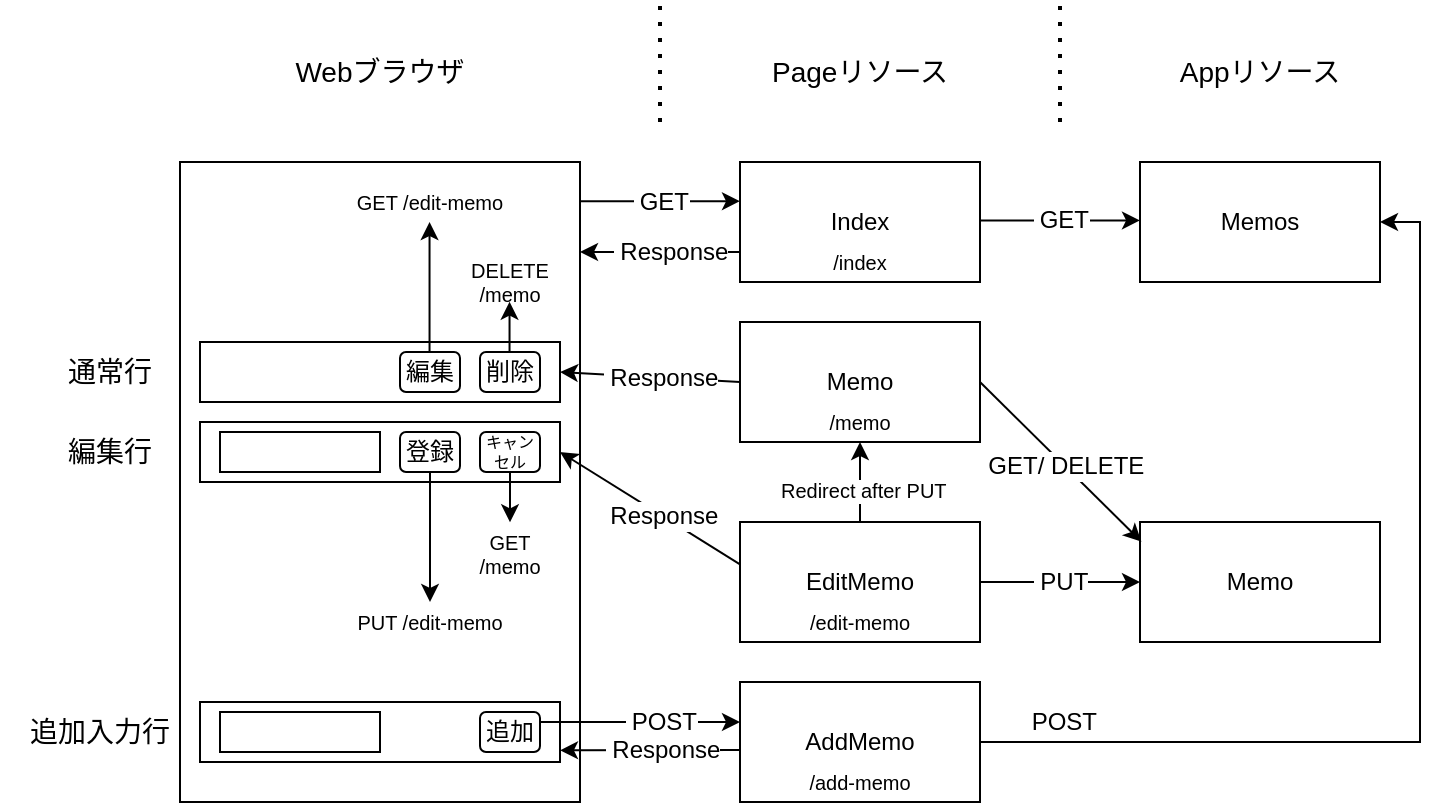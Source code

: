 <mxfile version="20.7.4" type="github">
  <diagram id="IY48dGJEMMZpZ1jFI-Jn" name="ページ1">
    <mxGraphModel dx="792" dy="667" grid="1" gridSize="10" guides="1" tooltips="1" connect="1" arrows="1" fold="1" page="1" pageScale="1" pageWidth="827" pageHeight="1169" math="0" shadow="0">
      <root>
        <mxCell id="0" />
        <mxCell id="1" parent="0" />
        <mxCell id="NLl30YwS0fmdo38XyCgp-1" value="" style="rounded=0;whiteSpace=wrap;html=1;" parent="1" vertex="1">
          <mxGeometry x="120" y="120" width="200" height="320" as="geometry" />
        </mxCell>
        <mxCell id="NLl30YwS0fmdo38XyCgp-2" value="Index" style="rounded=0;whiteSpace=wrap;html=1;" parent="1" vertex="1">
          <mxGeometry x="400" y="120" width="120" height="60" as="geometry" />
        </mxCell>
        <mxCell id="NLl30YwS0fmdo38XyCgp-3" value="&lt;div&gt;Memo&lt;/div&gt;" style="rounded=0;whiteSpace=wrap;html=1;" parent="1" vertex="1">
          <mxGeometry x="400" y="200" width="120" height="60" as="geometry" />
        </mxCell>
        <mxCell id="NLl30YwS0fmdo38XyCgp-4" value="AddMemo" style="rounded=0;whiteSpace=wrap;html=1;" parent="1" vertex="1">
          <mxGeometry x="400" y="380" width="120" height="60" as="geometry" />
        </mxCell>
        <mxCell id="NLl30YwS0fmdo38XyCgp-5" value="EditMemo" style="rounded=0;whiteSpace=wrap;html=1;" parent="1" vertex="1">
          <mxGeometry x="400" y="300" width="120" height="60" as="geometry" />
        </mxCell>
        <mxCell id="NLl30YwS0fmdo38XyCgp-6" value="" style="rounded=0;whiteSpace=wrap;html=1;" parent="1" vertex="1">
          <mxGeometry x="130" y="210" width="180" height="30" as="geometry" />
        </mxCell>
        <mxCell id="NLl30YwS0fmdo38XyCgp-7" value="" style="rounded=0;whiteSpace=wrap;html=1;" parent="1" vertex="1">
          <mxGeometry x="130" y="250" width="180" height="30" as="geometry" />
        </mxCell>
        <mxCell id="NLl30YwS0fmdo38XyCgp-8" value="" style="rounded=0;whiteSpace=wrap;html=1;" parent="1" vertex="1">
          <mxGeometry x="130" y="390" width="180" height="30" as="geometry" />
        </mxCell>
        <mxCell id="NLl30YwS0fmdo38XyCgp-9" value="追加" style="rounded=1;whiteSpace=wrap;html=1;" parent="1" vertex="1">
          <mxGeometry x="270" y="395" width="30" height="20" as="geometry" />
        </mxCell>
        <mxCell id="NLl30YwS0fmdo38XyCgp-10" value="編集" style="rounded=1;whiteSpace=wrap;html=1;" parent="1" vertex="1">
          <mxGeometry x="230" y="215" width="30" height="20" as="geometry" />
        </mxCell>
        <mxCell id="NLl30YwS0fmdo38XyCgp-11" value="" style="rounded=0;whiteSpace=wrap;html=1;" parent="1" vertex="1">
          <mxGeometry x="140" y="255" width="80" height="20" as="geometry" />
        </mxCell>
        <mxCell id="NLl30YwS0fmdo38XyCgp-12" value="" style="rounded=0;whiteSpace=wrap;html=1;" parent="1" vertex="1">
          <mxGeometry x="140" y="395" width="80" height="20" as="geometry" />
        </mxCell>
        <mxCell id="NLl30YwS0fmdo38XyCgp-13" value="登録" style="rounded=1;whiteSpace=wrap;html=1;" parent="1" vertex="1">
          <mxGeometry x="230" y="255" width="30" height="20" as="geometry" />
        </mxCell>
        <mxCell id="NLl30YwS0fmdo38XyCgp-14" value="キャンセル" style="rounded=1;whiteSpace=wrap;html=1;fontSize=8;" parent="1" vertex="1">
          <mxGeometry x="270" y="255" width="30" height="20" as="geometry" />
        </mxCell>
        <mxCell id="NLl30YwS0fmdo38XyCgp-17" value="" style="endArrow=classic;html=1;rounded=0;fontSize=12;entryX=1;entryY=0.5;entryDx=0;entryDy=0;exitX=0;exitY=0.353;exitDx=0;exitDy=0;exitPerimeter=0;" parent="1" source="NLl30YwS0fmdo38XyCgp-5" target="NLl30YwS0fmdo38XyCgp-7" edge="1">
          <mxGeometry width="50" height="50" relative="1" as="geometry">
            <mxPoint x="340" y="310" as="sourcePoint" />
            <mxPoint x="390" y="260" as="targetPoint" />
          </mxGeometry>
        </mxCell>
        <mxCell id="NLl30YwS0fmdo38XyCgp-18" value="&amp;nbsp;Response " style="edgeLabel;html=1;align=center;verticalAlign=middle;resizable=0;points=[];fontSize=12;" parent="NLl30YwS0fmdo38XyCgp-17" vertex="1" connectable="0">
          <mxGeometry x="-0.117" relative="1" as="geometry">
            <mxPoint as="offset" />
          </mxGeometry>
        </mxCell>
        <mxCell id="NLl30YwS0fmdo38XyCgp-24" value="" style="endArrow=classic;html=1;rounded=0;fontSize=6;exitX=1;exitY=0.5;exitDx=0;exitDy=0;entryX=0;entryY=0.25;entryDx=0;entryDy=0;" parent="1" edge="1">
          <mxGeometry width="50" height="50" relative="1" as="geometry">
            <mxPoint x="300" y="400.0" as="sourcePoint" />
            <mxPoint x="400" y="400.0" as="targetPoint" />
          </mxGeometry>
        </mxCell>
        <mxCell id="NLl30YwS0fmdo38XyCgp-25" value="&amp;nbsp;POST " style="edgeLabel;html=1;align=center;verticalAlign=middle;resizable=0;points=[];fontSize=12;" parent="NLl30YwS0fmdo38XyCgp-24" vertex="1" connectable="0">
          <mxGeometry x="0.304" relative="1" as="geometry">
            <mxPoint x="-5" as="offset" />
          </mxGeometry>
        </mxCell>
        <mxCell id="NLl30YwS0fmdo38XyCgp-26" value="" style="endArrow=classic;html=1;rounded=0;fontSize=12;entryX=0.95;entryY=0.438;entryDx=0;entryDy=0;entryPerimeter=0;exitX=0;exitY=0.833;exitDx=0;exitDy=0;exitPerimeter=0;" parent="1" edge="1">
          <mxGeometry width="50" height="50" relative="1" as="geometry">
            <mxPoint x="400" y="414" as="sourcePoint" />
            <mxPoint x="310" y="414.18" as="targetPoint" />
          </mxGeometry>
        </mxCell>
        <mxCell id="NLl30YwS0fmdo38XyCgp-27" value="&amp;nbsp;Response " style="edgeLabel;html=1;align=center;verticalAlign=middle;resizable=0;points=[];fontSize=12;" parent="NLl30YwS0fmdo38XyCgp-26" vertex="1" connectable="0">
          <mxGeometry x="-0.117" relative="1" as="geometry">
            <mxPoint as="offset" />
          </mxGeometry>
        </mxCell>
        <mxCell id="NLl30YwS0fmdo38XyCgp-29" value="" style="endArrow=classic;html=1;rounded=0;fontSize=12;exitX=0.5;exitY=1;exitDx=0;exitDy=0;entryX=0.825;entryY=0.563;entryDx=0;entryDy=0;entryPerimeter=0;" parent="1" edge="1">
          <mxGeometry width="50" height="50" relative="1" as="geometry">
            <mxPoint x="285" y="275" as="sourcePoint" />
            <mxPoint x="285" y="300.16" as="targetPoint" />
          </mxGeometry>
        </mxCell>
        <mxCell id="NLl30YwS0fmdo38XyCgp-30" value="GET /memo" style="text;html=1;strokeColor=none;fillColor=none;align=center;verticalAlign=middle;whiteSpace=wrap;rounded=0;fontSize=10;" parent="1" vertex="1">
          <mxGeometry x="260" y="302" width="50" height="28" as="geometry" />
        </mxCell>
        <mxCell id="NLl30YwS0fmdo38XyCgp-31" value="" style="endArrow=classic;html=1;rounded=0;fontSize=12;exitX=0.5;exitY=1;exitDx=0;exitDy=0;entryX=0.5;entryY=0;entryDx=0;entryDy=0;" parent="1" target="NLl30YwS0fmdo38XyCgp-32" edge="1">
          <mxGeometry width="50" height="50" relative="1" as="geometry">
            <mxPoint x="245" y="275" as="sourcePoint" />
            <mxPoint x="245" y="300.16" as="targetPoint" />
          </mxGeometry>
        </mxCell>
        <mxCell id="NLl30YwS0fmdo38XyCgp-32" value="PUT /edit-memo" style="text;html=1;strokeColor=none;fillColor=none;align=center;verticalAlign=middle;whiteSpace=wrap;rounded=0;fontSize=10;" parent="1" vertex="1">
          <mxGeometry x="200" y="340" width="90" height="20" as="geometry" />
        </mxCell>
        <mxCell id="NLl30YwS0fmdo38XyCgp-33" value="" style="endArrow=classic;html=1;rounded=0;fontSize=12;entryX=1;entryY=0.5;entryDx=0;entryDy=0;exitX=0;exitY=0.5;exitDx=0;exitDy=0;" parent="1" source="NLl30YwS0fmdo38XyCgp-3" target="NLl30YwS0fmdo38XyCgp-6" edge="1">
          <mxGeometry width="50" height="50" relative="1" as="geometry">
            <mxPoint x="400" y="289.82" as="sourcePoint" />
            <mxPoint x="310" y="220.0" as="targetPoint" />
          </mxGeometry>
        </mxCell>
        <mxCell id="NLl30YwS0fmdo38XyCgp-34" value="&amp;nbsp;Response " style="edgeLabel;html=1;align=center;verticalAlign=middle;resizable=0;points=[];fontSize=12;" parent="NLl30YwS0fmdo38XyCgp-33" vertex="1" connectable="0">
          <mxGeometry x="-0.117" relative="1" as="geometry">
            <mxPoint as="offset" />
          </mxGeometry>
        </mxCell>
        <mxCell id="NLl30YwS0fmdo38XyCgp-35" value="&amp;nbsp;Redirect after PUT" style="endArrow=classic;html=1;rounded=0;fontSize=10;entryX=0.5;entryY=1;entryDx=0;entryDy=0;exitX=0.5;exitY=0;exitDx=0;exitDy=0;" parent="1" source="NLl30YwS0fmdo38XyCgp-5" edge="1">
          <mxGeometry x="-0.2" width="50" height="50" relative="1" as="geometry">
            <mxPoint x="460" y="290" as="sourcePoint" />
            <mxPoint x="460" y="260" as="targetPoint" />
            <Array as="points" />
            <mxPoint as="offset" />
          </mxGeometry>
        </mxCell>
        <mxCell id="NLl30YwS0fmdo38XyCgp-37" value="Memos" style="rounded=0;whiteSpace=wrap;html=1;" parent="1" vertex="1">
          <mxGeometry x="600" y="120" width="120" height="60" as="geometry" />
        </mxCell>
        <mxCell id="NLl30YwS0fmdo38XyCgp-38" value="Memo" style="rounded=0;whiteSpace=wrap;html=1;" parent="1" vertex="1">
          <mxGeometry x="600" y="300" width="120" height="60" as="geometry" />
        </mxCell>
        <mxCell id="NLl30YwS0fmdo38XyCgp-41" value="" style="endArrow=classic;html=1;rounded=0;fontSize=6;" parent="1" edge="1">
          <mxGeometry width="50" height="50" relative="1" as="geometry">
            <mxPoint x="520" y="149.2" as="sourcePoint" />
            <mxPoint x="600" y="149.2" as="targetPoint" />
          </mxGeometry>
        </mxCell>
        <mxCell id="NLl30YwS0fmdo38XyCgp-42" value="&amp;nbsp;GET " style="edgeLabel;html=1;align=center;verticalAlign=middle;resizable=0;points=[];fontSize=12;" parent="NLl30YwS0fmdo38XyCgp-41" vertex="1" connectable="0">
          <mxGeometry x="0.304" relative="1" as="geometry">
            <mxPoint x="-12" as="offset" />
          </mxGeometry>
        </mxCell>
        <mxCell id="NLl30YwS0fmdo38XyCgp-47" value="" style="endArrow=classic;html=1;rounded=0;fontSize=6;entryX=0.006;entryY=0.164;entryDx=0;entryDy=0;entryPerimeter=0;exitX=1;exitY=0.5;exitDx=0;exitDy=0;" parent="1" source="NLl30YwS0fmdo38XyCgp-3" target="NLl30YwS0fmdo38XyCgp-38" edge="1">
          <mxGeometry width="50" height="50" relative="1" as="geometry">
            <mxPoint x="520" y="215" as="sourcePoint" />
            <mxPoint x="600" y="310" as="targetPoint" />
          </mxGeometry>
        </mxCell>
        <mxCell id="NLl30YwS0fmdo38XyCgp-48" value="&amp;nbsp;GET/ DELETE" style="edgeLabel;html=1;align=center;verticalAlign=middle;resizable=0;points=[];fontSize=12;" parent="NLl30YwS0fmdo38XyCgp-47" vertex="1" connectable="0">
          <mxGeometry x="0.304" relative="1" as="geometry">
            <mxPoint x="-12" y="-10" as="offset" />
          </mxGeometry>
        </mxCell>
        <mxCell id="NLl30YwS0fmdo38XyCgp-49" value="" style="endArrow=classic;html=1;rounded=0;fontSize=6;exitX=1;exitY=0.5;exitDx=0;exitDy=0;entryX=0;entryY=0.5;entryDx=0;entryDy=0;" parent="1" source="NLl30YwS0fmdo38XyCgp-5" target="NLl30YwS0fmdo38XyCgp-38" edge="1">
          <mxGeometry width="50" height="50" relative="1" as="geometry">
            <mxPoint x="520" y="319.53" as="sourcePoint" />
            <mxPoint x="600" y="319.53" as="targetPoint" />
          </mxGeometry>
        </mxCell>
        <mxCell id="NLl30YwS0fmdo38XyCgp-50" value="&amp;nbsp;PUT" style="edgeLabel;html=1;align=center;verticalAlign=middle;resizable=0;points=[];fontSize=12;" parent="NLl30YwS0fmdo38XyCgp-49" vertex="1" connectable="0">
          <mxGeometry x="0.304" relative="1" as="geometry">
            <mxPoint x="-12" as="offset" />
          </mxGeometry>
        </mxCell>
        <mxCell id="NLl30YwS0fmdo38XyCgp-51" value="" style="endArrow=classic;html=1;rounded=0;fontSize=12;exitX=0.5;exitY=1;exitDx=0;exitDy=0;entryX=0.5;entryY=0;entryDx=0;entryDy=0;" parent="1" edge="1">
          <mxGeometry width="50" height="50" relative="1" as="geometry">
            <mxPoint x="244.77" y="215" as="sourcePoint" />
            <mxPoint x="244.77" y="150" as="targetPoint" />
          </mxGeometry>
        </mxCell>
        <mxCell id="NLl30YwS0fmdo38XyCgp-52" value="削除" style="rounded=1;whiteSpace=wrap;html=1;" parent="1" vertex="1">
          <mxGeometry x="270" y="215" width="30" height="20" as="geometry" />
        </mxCell>
        <mxCell id="NLl30YwS0fmdo38XyCgp-53" value="" style="endArrow=classic;html=1;rounded=0;fontSize=12;exitX=0.5;exitY=1;exitDx=0;exitDy=0;entryX=0.825;entryY=0.563;entryDx=0;entryDy=0;entryPerimeter=0;" parent="1" edge="1">
          <mxGeometry width="50" height="50" relative="1" as="geometry">
            <mxPoint x="284.77" y="215.0" as="sourcePoint" />
            <mxPoint x="284.77" y="189.84" as="targetPoint" />
          </mxGeometry>
        </mxCell>
        <mxCell id="NLl30YwS0fmdo38XyCgp-54" value="DELETE /memo" style="text;html=1;strokeColor=none;fillColor=none;align=center;verticalAlign=middle;whiteSpace=wrap;rounded=0;fontSize=10;" parent="1" vertex="1">
          <mxGeometry x="250" y="170" width="70" height="20" as="geometry" />
        </mxCell>
        <mxCell id="NLl30YwS0fmdo38XyCgp-55" value="GET /edit-memo" style="text;html=1;strokeColor=none;fillColor=none;align=center;verticalAlign=middle;whiteSpace=wrap;rounded=0;fontSize=10;" parent="1" vertex="1">
          <mxGeometry x="200" y="130" width="90" height="20" as="geometry" />
        </mxCell>
        <mxCell id="NLl30YwS0fmdo38XyCgp-56" value="" style="endArrow=classic;html=1;rounded=0;fontSize=6;exitX=1;exitY=0.5;exitDx=0;exitDy=0;entryX=1;entryY=0.5;entryDx=0;entryDy=0;" parent="1" source="NLl30YwS0fmdo38XyCgp-4" target="NLl30YwS0fmdo38XyCgp-37" edge="1">
          <mxGeometry width="50" height="50" relative="1" as="geometry">
            <mxPoint x="520" y="404.67" as="sourcePoint" />
            <mxPoint x="600" y="404.67" as="targetPoint" />
            <Array as="points">
              <mxPoint x="740" y="410" />
              <mxPoint x="740" y="150" />
            </Array>
          </mxGeometry>
        </mxCell>
        <mxCell id="NLl30YwS0fmdo38XyCgp-57" value="&amp;nbsp;POST " style="edgeLabel;html=1;align=center;verticalAlign=middle;resizable=0;points=[];fontSize=12;" parent="NLl30YwS0fmdo38XyCgp-56" vertex="1" connectable="0">
          <mxGeometry x="0.304" relative="1" as="geometry">
            <mxPoint x="-180" y="96" as="offset" />
          </mxGeometry>
        </mxCell>
        <mxCell id="NLl30YwS0fmdo38XyCgp-58" value="" style="endArrow=classic;html=1;rounded=0;fontSize=6;" parent="1" edge="1">
          <mxGeometry width="50" height="50" relative="1" as="geometry">
            <mxPoint x="320" y="139.6" as="sourcePoint" />
            <mxPoint x="400" y="139.6" as="targetPoint" />
          </mxGeometry>
        </mxCell>
        <mxCell id="NLl30YwS0fmdo38XyCgp-59" value="&amp;nbsp;GET " style="edgeLabel;html=1;align=center;verticalAlign=middle;resizable=0;points=[];fontSize=12;" parent="NLl30YwS0fmdo38XyCgp-58" vertex="1" connectable="0">
          <mxGeometry x="0.304" relative="1" as="geometry">
            <mxPoint x="-12" as="offset" />
          </mxGeometry>
        </mxCell>
        <mxCell id="NLl30YwS0fmdo38XyCgp-60" value="" style="endArrow=classic;html=1;rounded=0;fontSize=12;exitX=0;exitY=0.75;exitDx=0;exitDy=0;" parent="1" source="NLl30YwS0fmdo38XyCgp-2" edge="1">
          <mxGeometry width="50" height="50" relative="1" as="geometry">
            <mxPoint x="410" y="165" as="sourcePoint" />
            <mxPoint x="320" y="165" as="targetPoint" />
          </mxGeometry>
        </mxCell>
        <mxCell id="NLl30YwS0fmdo38XyCgp-61" value="&amp;nbsp;Response " style="edgeLabel;html=1;align=center;verticalAlign=middle;resizable=0;points=[];fontSize=12;" parent="NLl30YwS0fmdo38XyCgp-60" vertex="1" connectable="0">
          <mxGeometry x="-0.117" relative="1" as="geometry">
            <mxPoint as="offset" />
          </mxGeometry>
        </mxCell>
        <mxCell id="NLl30YwS0fmdo38XyCgp-62" value="" style="endArrow=none;dashed=1;html=1;dashPattern=1 3;strokeWidth=2;rounded=0;fontSize=10;" parent="1" edge="1">
          <mxGeometry width="50" height="50" relative="1" as="geometry">
            <mxPoint x="360" y="100" as="sourcePoint" />
            <mxPoint x="360" y="40" as="targetPoint" />
          </mxGeometry>
        </mxCell>
        <mxCell id="NLl30YwS0fmdo38XyCgp-63" value="" style="endArrow=none;dashed=1;html=1;dashPattern=1 3;strokeWidth=2;rounded=0;fontSize=10;" parent="1" edge="1">
          <mxGeometry x="0.333" y="-41" width="50" height="50" relative="1" as="geometry">
            <mxPoint x="560" y="100" as="sourcePoint" />
            <mxPoint x="560" y="40" as="targetPoint" />
            <mxPoint as="offset" />
          </mxGeometry>
        </mxCell>
        <mxCell id="NLl30YwS0fmdo38XyCgp-64" value="Pageリソース" style="text;html=1;strokeColor=none;fillColor=none;align=center;verticalAlign=middle;whiteSpace=wrap;rounded=0;fontSize=14;" parent="1" vertex="1">
          <mxGeometry x="410" y="60" width="100" height="30" as="geometry" />
        </mxCell>
        <mxCell id="NLl30YwS0fmdo38XyCgp-67" value="Appリソース" style="text;html=1;strokeColor=none;fillColor=none;align=center;verticalAlign=middle;whiteSpace=wrap;rounded=0;fontSize=14;" parent="1" vertex="1">
          <mxGeometry x="610" y="60" width="100" height="30" as="geometry" />
        </mxCell>
        <mxCell id="vaDpwwr4e9H9bVUmakdq-1" value="Webブラウザ" style="text;html=1;strokeColor=none;fillColor=none;align=center;verticalAlign=middle;whiteSpace=wrap;rounded=0;fontSize=14;" vertex="1" parent="1">
          <mxGeometry x="170" y="60" width="100" height="30" as="geometry" />
        </mxCell>
        <mxCell id="vaDpwwr4e9H9bVUmakdq-2" value="通常行" style="text;html=1;strokeColor=none;fillColor=none;align=center;verticalAlign=middle;whiteSpace=wrap;rounded=0;fontSize=14;" vertex="1" parent="1">
          <mxGeometry x="50" y="210" width="70" height="30" as="geometry" />
        </mxCell>
        <mxCell id="vaDpwwr4e9H9bVUmakdq-3" value="編集行" style="text;html=1;strokeColor=none;fillColor=none;align=center;verticalAlign=middle;whiteSpace=wrap;rounded=0;fontSize=14;" vertex="1" parent="1">
          <mxGeometry x="50" y="250" width="70" height="30" as="geometry" />
        </mxCell>
        <mxCell id="vaDpwwr4e9H9bVUmakdq-4" value="追加入力行" style="text;html=1;strokeColor=none;fillColor=none;align=center;verticalAlign=middle;whiteSpace=wrap;rounded=0;fontSize=14;" vertex="1" parent="1">
          <mxGeometry x="30" y="390" width="100" height="30" as="geometry" />
        </mxCell>
        <mxCell id="vaDpwwr4e9H9bVUmakdq-5" value="/index" style="text;html=1;strokeColor=none;fillColor=none;align=center;verticalAlign=middle;whiteSpace=wrap;rounded=0;fontSize=10;" vertex="1" parent="1">
          <mxGeometry x="415" y="160" width="90" height="20" as="geometry" />
        </mxCell>
        <mxCell id="vaDpwwr4e9H9bVUmakdq-6" value="/memo" style="text;html=1;strokeColor=none;fillColor=none;align=center;verticalAlign=middle;whiteSpace=wrap;rounded=0;fontSize=10;" vertex="1" parent="1">
          <mxGeometry x="415" y="240" width="90" height="20" as="geometry" />
        </mxCell>
        <mxCell id="vaDpwwr4e9H9bVUmakdq-7" value="/edit-memo" style="text;html=1;strokeColor=none;fillColor=none;align=center;verticalAlign=middle;whiteSpace=wrap;rounded=0;fontSize=10;" vertex="1" parent="1">
          <mxGeometry x="415" y="340" width="90" height="20" as="geometry" />
        </mxCell>
        <mxCell id="vaDpwwr4e9H9bVUmakdq-8" value="/add-memo" style="text;html=1;strokeColor=none;fillColor=none;align=center;verticalAlign=middle;whiteSpace=wrap;rounded=0;fontSize=10;" vertex="1" parent="1">
          <mxGeometry x="415" y="420" width="90" height="20" as="geometry" />
        </mxCell>
      </root>
    </mxGraphModel>
  </diagram>
</mxfile>
